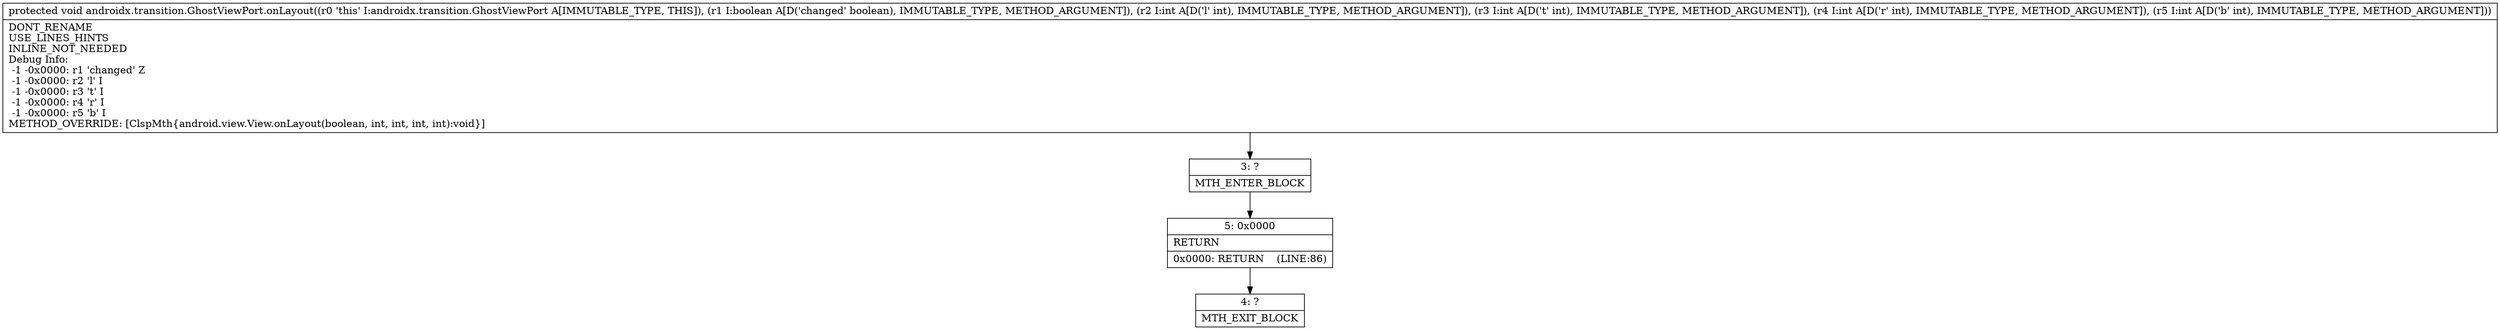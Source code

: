 digraph "CFG forandroidx.transition.GhostViewPort.onLayout(ZIIII)V" {
Node_3 [shape=record,label="{3\:\ ?|MTH_ENTER_BLOCK\l}"];
Node_5 [shape=record,label="{5\:\ 0x0000|RETURN\l|0x0000: RETURN    (LINE:86)\l}"];
Node_4 [shape=record,label="{4\:\ ?|MTH_EXIT_BLOCK\l}"];
MethodNode[shape=record,label="{protected void androidx.transition.GhostViewPort.onLayout((r0 'this' I:androidx.transition.GhostViewPort A[IMMUTABLE_TYPE, THIS]), (r1 I:boolean A[D('changed' boolean), IMMUTABLE_TYPE, METHOD_ARGUMENT]), (r2 I:int A[D('l' int), IMMUTABLE_TYPE, METHOD_ARGUMENT]), (r3 I:int A[D('t' int), IMMUTABLE_TYPE, METHOD_ARGUMENT]), (r4 I:int A[D('r' int), IMMUTABLE_TYPE, METHOD_ARGUMENT]), (r5 I:int A[D('b' int), IMMUTABLE_TYPE, METHOD_ARGUMENT]))  | DONT_RENAME\lUSE_LINES_HINTS\lINLINE_NOT_NEEDED\lDebug Info:\l  \-1 \-0x0000: r1 'changed' Z\l  \-1 \-0x0000: r2 'l' I\l  \-1 \-0x0000: r3 't' I\l  \-1 \-0x0000: r4 'r' I\l  \-1 \-0x0000: r5 'b' I\lMETHOD_OVERRIDE: [ClspMth\{android.view.View.onLayout(boolean, int, int, int, int):void\}]\l}"];
MethodNode -> Node_3;Node_3 -> Node_5;
Node_5 -> Node_4;
}

